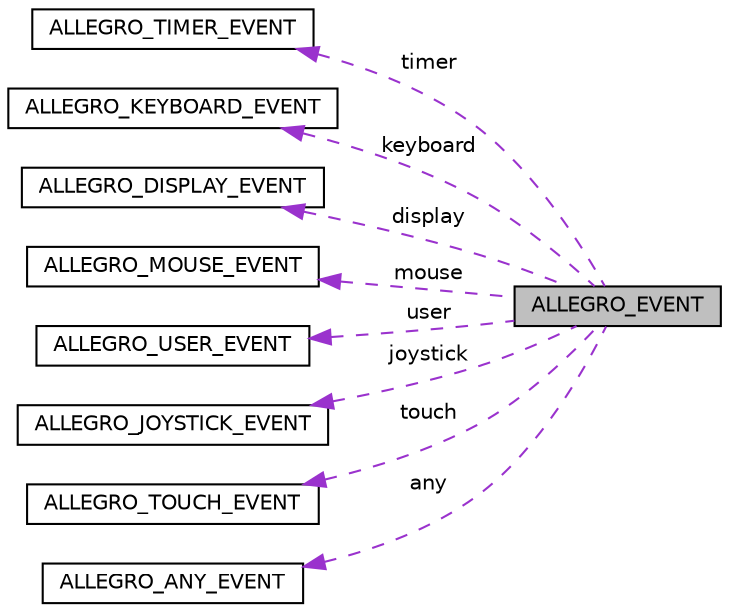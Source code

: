 digraph "ALLEGRO_EVENT"
{
  edge [fontname="Helvetica",fontsize="10",labelfontname="Helvetica",labelfontsize="10"];
  node [fontname="Helvetica",fontsize="10",shape=record];
  rankdir="LR";
  Node1 [label="ALLEGRO_EVENT",height=0.2,width=0.4,color="black", fillcolor="grey75", style="filled", fontcolor="black"];
  Node2 -> Node1 [dir="back",color="darkorchid3",fontsize="10",style="dashed",label=" timer" ,fontname="Helvetica"];
  Node2 [label="ALLEGRO_TIMER_EVENT",height=0.2,width=0.4,color="black", fillcolor="white", style="filled",URL="$struct_a_l_l_e_g_r_o___t_i_m_e_r___e_v_e_n_t.html"];
  Node3 -> Node1 [dir="back",color="darkorchid3",fontsize="10",style="dashed",label=" keyboard" ,fontname="Helvetica"];
  Node3 [label="ALLEGRO_KEYBOARD_EVENT",height=0.2,width=0.4,color="black", fillcolor="white", style="filled",URL="$struct_a_l_l_e_g_r_o___k_e_y_b_o_a_r_d___e_v_e_n_t.html"];
  Node4 -> Node1 [dir="back",color="darkorchid3",fontsize="10",style="dashed",label=" display" ,fontname="Helvetica"];
  Node4 [label="ALLEGRO_DISPLAY_EVENT",height=0.2,width=0.4,color="black", fillcolor="white", style="filled",URL="$struct_a_l_l_e_g_r_o___d_i_s_p_l_a_y___e_v_e_n_t.html"];
  Node5 -> Node1 [dir="back",color="darkorchid3",fontsize="10",style="dashed",label=" mouse" ,fontname="Helvetica"];
  Node5 [label="ALLEGRO_MOUSE_EVENT",height=0.2,width=0.4,color="black", fillcolor="white", style="filled",URL="$struct_a_l_l_e_g_r_o___m_o_u_s_e___e_v_e_n_t.html"];
  Node6 -> Node1 [dir="back",color="darkorchid3",fontsize="10",style="dashed",label=" user" ,fontname="Helvetica"];
  Node6 [label="ALLEGRO_USER_EVENT",height=0.2,width=0.4,color="black", fillcolor="white", style="filled",URL="$struct_a_l_l_e_g_r_o___u_s_e_r___e_v_e_n_t.html"];
  Node7 -> Node1 [dir="back",color="darkorchid3",fontsize="10",style="dashed",label=" joystick" ,fontname="Helvetica"];
  Node7 [label="ALLEGRO_JOYSTICK_EVENT",height=0.2,width=0.4,color="black", fillcolor="white", style="filled",URL="$struct_a_l_l_e_g_r_o___j_o_y_s_t_i_c_k___e_v_e_n_t.html"];
  Node8 -> Node1 [dir="back",color="darkorchid3",fontsize="10",style="dashed",label=" touch" ,fontname="Helvetica"];
  Node8 [label="ALLEGRO_TOUCH_EVENT",height=0.2,width=0.4,color="black", fillcolor="white", style="filled",URL="$struct_a_l_l_e_g_r_o___t_o_u_c_h___e_v_e_n_t.html"];
  Node9 -> Node1 [dir="back",color="darkorchid3",fontsize="10",style="dashed",label=" any" ,fontname="Helvetica"];
  Node9 [label="ALLEGRO_ANY_EVENT",height=0.2,width=0.4,color="black", fillcolor="white", style="filled",URL="$struct_a_l_l_e_g_r_o___a_n_y___e_v_e_n_t.html"];
}

